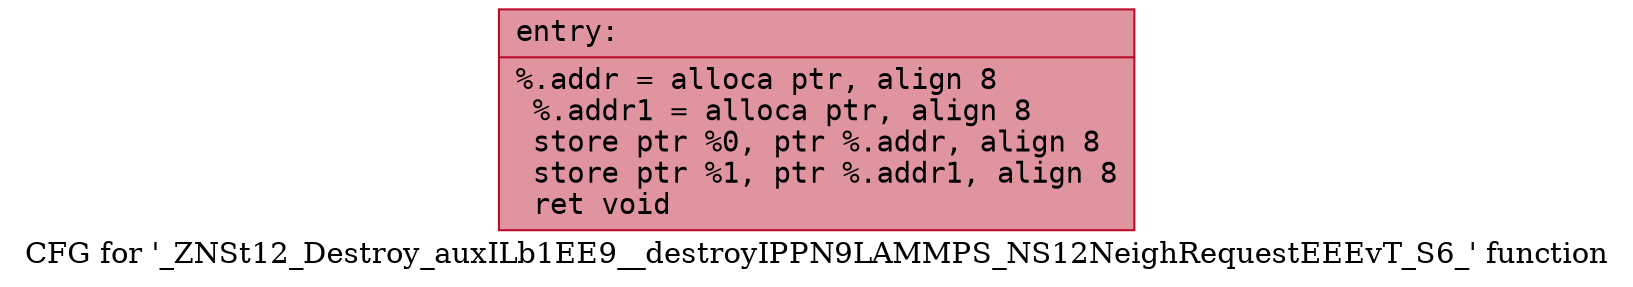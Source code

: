 digraph "CFG for '_ZNSt12_Destroy_auxILb1EE9__destroyIPPN9LAMMPS_NS12NeighRequestEEEvT_S6_' function" {
	label="CFG for '_ZNSt12_Destroy_auxILb1EE9__destroyIPPN9LAMMPS_NS12NeighRequestEEEvT_S6_' function";

	Node0x55975a7d0270 [shape=record,color="#b70d28ff", style=filled, fillcolor="#b70d2870" fontname="Courier",label="{entry:\l|  %.addr = alloca ptr, align 8\l  %.addr1 = alloca ptr, align 8\l  store ptr %0, ptr %.addr, align 8\l  store ptr %1, ptr %.addr1, align 8\l  ret void\l}"];
}
